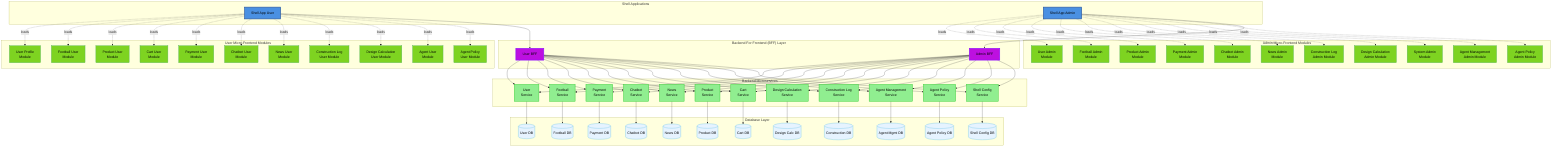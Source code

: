 graph TB
    %% Shell Applications Layer
    subgraph ShellLayer["Shell Applications"]
        direction LR
        SAU["Shell App User"]
        SAA["Shell App Admin"]
    end
    
    %% User Micro-Frontend Modules
    subgraph UserModules["User Micro-Frontend Modules"]
        direction LR
        UPM["User Profile<br/>Module"]
        FUM["Football User<br/>Module"]
        PUM["Product User<br/>Module"]
        CUM["Cart User<br/>Module"]
        PAM_USER["Payment User<br/>Module"]
        CBM["Chatbot User<br/>Module"]
        NUM["News User<br/>Module"]
        CLUM["Construction Log<br/>User Module"]
        DCUM["Design Calculation<br/>User Module"]
        AUM["Agent User<br/>Module"]
        APUM["Agent Policy<br/>User Module"]
    end
    
    %% Admin Micro-Frontend Modules
    subgraph AdminModules["Admin Micro-Frontend Modules"]
        direction LR
        UAM["User Admin<br/>Module"]
        FAM["Football Admin<br/>Module"]
        PAM["Product Admin<br/>Module"]
        PAYAM["Payment Admin<br/>Module"]
        CBAM["Chatbot Admin<br/>Module"]
        NAM["News Admin<br/>Module"]
        CLAM["Construction Log<br/>Admin Module"]
        DCAM["Design Calculation<br/>Admin Module"]
        SAM["System Admin<br/>Module"]
        AMAM["Agent Management<br/>Admin Module"]
        APAM["Agent Policy<br/>Admin Module"]
    end
    
    %% BFF Layer
    subgraph BFFLayer["Backend For Frontend (BFF) Layer"]
        direction LR
        UBFF["User BFF"]
        ABFF["Admin BFF"]
    end
    
    %% Backend Services Layer
    subgraph BackendServices["Backend Microservices"]
        direction LR
        US["User<br/>Service"]
        FS["Football<br/>Service"]
        PS["Payment<br/>Service"]
        CBS["Chatbot<br/>Service"]
        NS["News<br/>Service"]
        PRS["Product<br/>Service"]
        CTS["Cart<br/>Service"]
        DCS["Design Calculation<br/>Service"]
        FAS["Construction Log<br/>Service"]
        AMS["Agent Management<br/>Service"]
        APS["Agent Policy<br/>Service"]
        SCS["Shell Config<br/>Service"]
    end
    
    %% Database Layer
    subgraph DatabaseLayer["Database Layer"]
        direction LR
        UDB[(User DB)]
        FDB[(Football DB)]
        PDB[(Payment DB)]
        CBDB[(Chatbot DB)]
        NDB[(News DB)]
        PRDB[(Product DB)]
        CTDB[(Cart DB)]
        DCDB[(Design Calc DB)]
        FADB[(Construction DB)]
        AMDB[(Agent Mgmt DB)]
        APDB[(Agent Policy DB)]
        SCDB[(Shell Config DB)]
    end
    
    %% Shell Apps to Modules connections
    SAU -.->|loads| UPM
    SAU -.->|loads| FUM
    SAU -.->|loads| PUM
    SAU -.->|loads| CUM
    SAU -.->|loads| PAM_USER
    SAU -.->|loads| CBM
    SAU -.->|loads| NUM
    SAU -.->|loads| CLUM
    SAU -.->|loads| DCUM
    SAU -.->|loads| AUM
    SAU -.->|loads| APUM
    
    SAA -.->|loads| UAM
    SAA -.->|loads| FAM
    SAA -.->|loads| PAM
    SAA -.->|loads| PAYAM
    SAA -.->|loads| CBAM
    SAA -.->|loads| NAM
    SAA -.->|loads| CLAM
    SAA -.->|loads| DCAM
    SAA -.->|loads| SAM
    SAA -.->|loads| AMAM
    SAA -.->|loads| APAM
    
    %% Shell Apps to BFF connections
    SAU --> UBFF
    SAA --> ABFF
    
    %% BFF to Backend Services connections
    UBFF --> US
    UBFF --> FS
    UBFF --> PS
    UBFF --> CBS
    UBFF --> NS
    UBFF --> PRS
    UBFF --> CTS
    UBFF --> DCS
    UBFF --> FAS
    UBFF --> AMS
    UBFF --> APS
    UBFF --> SCS
    
    ABFF --> US
    ABFF --> FS
    ABFF --> PS
    ABFF --> CBS
    ABFF --> NS
    ABFF --> PRS
    ABFF --> CTS
    ABFF --> DCS
    ABFF --> FAS
    ABFF --> AMS
    ABFF --> APS
    ABFF --> SCS
    
    %% Backend Services to Database connections
    US --> UDB
    FS --> FDB
    PS --> PDB
    CBS --> CBDB
    NS --> NDB
    PRS --> PRDB
    CTS --> CTDB
    DCS --> DCDB
    FAS --> FADB
    AMS --> AMDB
    APS --> APDB
    SCS --> SCDB
    
    %% Styling
    classDef shellApp fill:#4a90e2,stroke:#2c5aa0,stroke-width:3px,color:#000000
    classDef userModule fill:#7ed321,stroke:#5cb85c,stroke-width:2px,color:#000000
    classDef adminModule fill:#7ed321,stroke:#5cb85c,stroke-width:2px,color:#000000
    classDef bff fill:#bd10e0,stroke:#9013fe,stroke-width:3px,color:#000000
    classDef service fill:#90ee90,stroke:#32cd32,stroke-width:2px,color:#000000
    classDef database fill:#e6f3ff,stroke:#87ceeb,stroke-width:2px,color:#000000
    
    %% Apply classes
    class SAU,SAA shellApp
    class UPM,FUM,PUM,CUM,PAM_USER,CBM,NUM,CLUM,DCUM,AUM,APUM userModule
    class UAM,FAM,PAM,PAYAM,CBAM,NAM,CLAM,DCAM,SAM,AMAM,APAM adminModule
    class UBFF,ABFF bff
    class US,FS,PS,CBS,NS,PRS,CTS,DCS,FAS,AMS,APS,SCS service
    class UDB,FDB,PDB,CBDB,NDB,PRDB,CTDB,DCDB,FADB,AMDB,APDB,SCDB database